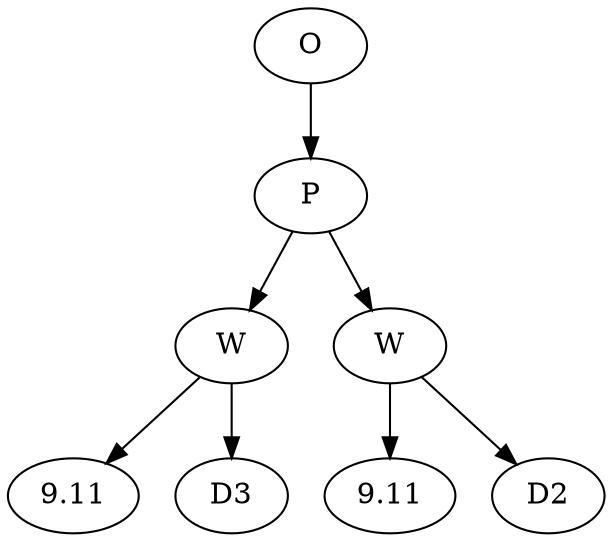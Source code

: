 // Tree
digraph {
	5804930 [label=O]
	5804931 [label=P]
	5804930 -> 5804931
	5804932 [label=W]
	5804931 -> 5804932
	5804933 [label=9.11]
	5804932 -> 5804933
	5804934 [label=D3]
	5804932 -> 5804934
	5804935 [label=W]
	5804931 -> 5804935
	5804936 [label=9.11]
	5804935 -> 5804936
	5804937 [label=D2]
	5804935 -> 5804937
}
